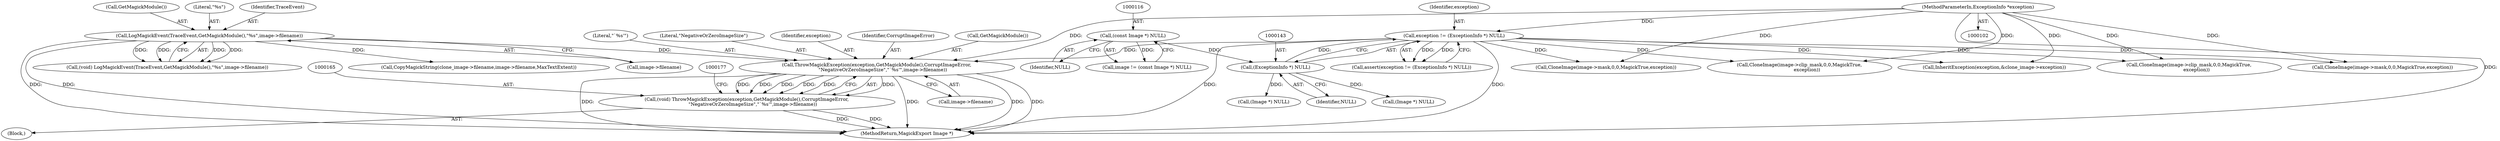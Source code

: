 digraph "0_ImageMagick_01843366d6a7b96e22ad7bb67f3df7d9fd4d5d74@pointer" {
"1000166" [label="(Call,ThrowMagickException(exception,GetMagickModule(),CorruptImageError,\n        \"NegativeOrZeroImageSize\",\"`%s'\",image->filename))"];
"1000140" [label="(Call,exception != (ExceptionInfo *) NULL)"];
"1000107" [label="(MethodParameterIn,ExceptionInfo *exception)"];
"1000142" [label="(Call,(ExceptionInfo *) NULL)"];
"1000115" [label="(Call,(const Image *) NULL)"];
"1000132" [label="(Call,LogMagickEvent(TraceEvent,GetMagickModule(),\"%s\",image->filename))"];
"1000164" [label="(Call,(void) ThrowMagickException(exception,GetMagickModule(),CorruptImageError,\n        \"NegativeOrZeroImageSize\",\"`%s'\",image->filename))"];
"1000190" [label="(Call,(Image *) NULL)"];
"1000133" [label="(Identifier,TraceEvent)"];
"1000575" [label="(Call,CloneImage(image->clip_mask,0,0,MagickTrue,\n          exception))"];
"1000168" [label="(Call,GetMagickModule())"];
"1000141" [label="(Identifier,exception)"];
"1000134" [label="(Call,GetMagickModule())"];
"1000166" [label="(Call,ThrowMagickException(exception,GetMagickModule(),CorruptImageError,\n        \"NegativeOrZeroImageSize\",\"`%s'\",image->filename))"];
"1000115" [label="(Call,(const Image *) NULL)"];
"1000638" [label="(Call,CloneImage(image->clip_mask,0,0,MagickTrue,\n          exception))"];
"1000164" [label="(Call,(void) ThrowMagickException(exception,GetMagickModule(),CorruptImageError,\n        \"NegativeOrZeroImageSize\",\"`%s'\",image->filename))"];
"1000140" [label="(Call,exception != (ExceptionInfo *) NULL)"];
"1000142" [label="(Call,(ExceptionInfo *) NULL)"];
"1000595" [label="(Call,CloneImage(image->mask,0,0,MagickTrue,exception))"];
"1000171" [label="(Literal,\"`%s'\")"];
"1000144" [label="(Identifier,NULL)"];
"1000130" [label="(Call,(void) LogMagickEvent(TraceEvent,GetMagickModule(),\"%s\",image->filename))"];
"1000830" [label="(Call,InheritException(exception,&clone_image->exception))"];
"1000117" [label="(Identifier,NULL)"];
"1000176" [label="(Call,(Image *) NULL)"];
"1000658" [label="(Call,CloneImage(image->mask,0,0,MagickTrue,exception))"];
"1000107" [label="(MethodParameterIn,ExceptionInfo *exception)"];
"1000170" [label="(Literal,\"NegativeOrZeroImageSize\")"];
"1000135" [label="(Literal,\"%s\")"];
"1000413" [label="(Call,CopyMagickString(clone_image->filename,image->filename,MaxTextExtent))"];
"1000139" [label="(Call,assert(exception != (ExceptionInfo *) NULL))"];
"1000113" [label="(Call,image != (const Image *) NULL)"];
"1000163" [label="(Block,)"];
"1000132" [label="(Call,LogMagickEvent(TraceEvent,GetMagickModule(),\"%s\",image->filename))"];
"1000172" [label="(Call,image->filename)"];
"1000842" [label="(MethodReturn,MagickExport Image *)"];
"1000167" [label="(Identifier,exception)"];
"1000169" [label="(Identifier,CorruptImageError)"];
"1000136" [label="(Call,image->filename)"];
"1000166" -> "1000164"  [label="AST: "];
"1000166" -> "1000172"  [label="CFG: "];
"1000167" -> "1000166"  [label="AST: "];
"1000168" -> "1000166"  [label="AST: "];
"1000169" -> "1000166"  [label="AST: "];
"1000170" -> "1000166"  [label="AST: "];
"1000171" -> "1000166"  [label="AST: "];
"1000172" -> "1000166"  [label="AST: "];
"1000164" -> "1000166"  [label="CFG: "];
"1000166" -> "1000842"  [label="DDG: "];
"1000166" -> "1000842"  [label="DDG: "];
"1000166" -> "1000842"  [label="DDG: "];
"1000166" -> "1000842"  [label="DDG: "];
"1000166" -> "1000164"  [label="DDG: "];
"1000166" -> "1000164"  [label="DDG: "];
"1000166" -> "1000164"  [label="DDG: "];
"1000166" -> "1000164"  [label="DDG: "];
"1000166" -> "1000164"  [label="DDG: "];
"1000166" -> "1000164"  [label="DDG: "];
"1000140" -> "1000166"  [label="DDG: "];
"1000107" -> "1000166"  [label="DDG: "];
"1000132" -> "1000166"  [label="DDG: "];
"1000140" -> "1000139"  [label="AST: "];
"1000140" -> "1000142"  [label="CFG: "];
"1000141" -> "1000140"  [label="AST: "];
"1000142" -> "1000140"  [label="AST: "];
"1000139" -> "1000140"  [label="CFG: "];
"1000140" -> "1000842"  [label="DDG: "];
"1000140" -> "1000842"  [label="DDG: "];
"1000140" -> "1000139"  [label="DDG: "];
"1000140" -> "1000139"  [label="DDG: "];
"1000107" -> "1000140"  [label="DDG: "];
"1000142" -> "1000140"  [label="DDG: "];
"1000140" -> "1000575"  [label="DDG: "];
"1000140" -> "1000595"  [label="DDG: "];
"1000140" -> "1000638"  [label="DDG: "];
"1000140" -> "1000658"  [label="DDG: "];
"1000140" -> "1000830"  [label="DDG: "];
"1000107" -> "1000102"  [label="AST: "];
"1000107" -> "1000842"  [label="DDG: "];
"1000107" -> "1000575"  [label="DDG: "];
"1000107" -> "1000595"  [label="DDG: "];
"1000107" -> "1000638"  [label="DDG: "];
"1000107" -> "1000658"  [label="DDG: "];
"1000107" -> "1000830"  [label="DDG: "];
"1000142" -> "1000144"  [label="CFG: "];
"1000143" -> "1000142"  [label="AST: "];
"1000144" -> "1000142"  [label="AST: "];
"1000115" -> "1000142"  [label="DDG: "];
"1000142" -> "1000176"  [label="DDG: "];
"1000142" -> "1000190"  [label="DDG: "];
"1000115" -> "1000113"  [label="AST: "];
"1000115" -> "1000117"  [label="CFG: "];
"1000116" -> "1000115"  [label="AST: "];
"1000117" -> "1000115"  [label="AST: "];
"1000113" -> "1000115"  [label="CFG: "];
"1000115" -> "1000113"  [label="DDG: "];
"1000132" -> "1000130"  [label="AST: "];
"1000132" -> "1000136"  [label="CFG: "];
"1000133" -> "1000132"  [label="AST: "];
"1000134" -> "1000132"  [label="AST: "];
"1000135" -> "1000132"  [label="AST: "];
"1000136" -> "1000132"  [label="AST: "];
"1000130" -> "1000132"  [label="CFG: "];
"1000132" -> "1000842"  [label="DDG: "];
"1000132" -> "1000842"  [label="DDG: "];
"1000132" -> "1000130"  [label="DDG: "];
"1000132" -> "1000130"  [label="DDG: "];
"1000132" -> "1000130"  [label="DDG: "];
"1000132" -> "1000130"  [label="DDG: "];
"1000132" -> "1000413"  [label="DDG: "];
"1000164" -> "1000163"  [label="AST: "];
"1000165" -> "1000164"  [label="AST: "];
"1000177" -> "1000164"  [label="CFG: "];
"1000164" -> "1000842"  [label="DDG: "];
"1000164" -> "1000842"  [label="DDG: "];
}
